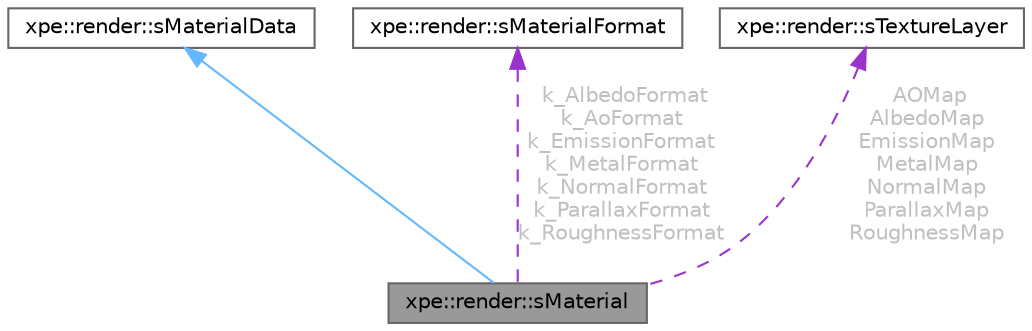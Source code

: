 digraph "xpe::render::sMaterial"
{
 // LATEX_PDF_SIZE
  bgcolor="transparent";
  edge [fontname=Helvetica,fontsize=10,labelfontname=Helvetica,labelfontsize=10];
  node [fontname=Helvetica,fontsize=10,shape=box,height=0.2,width=0.4];
  Node1 [id="Node000001",label="xpe::render::sMaterial",height=0.2,width=0.4,color="gray40", fillcolor="grey60", style="filled", fontcolor="black",tooltip=" "];
  Node2 -> Node1 [id="edge7_Node000001_Node000002",dir="back",color="steelblue1",style="solid",tooltip=" "];
  Node2 [id="Node000002",label="xpe::render::sMaterialData",height=0.2,width=0.4,color="gray40", fillcolor="white", style="filled",URL="$structxpe_1_1render_1_1s_material_data.html",tooltip=" "];
  Node3 -> Node1 [id="edge8_Node000001_Node000003",dir="back",color="darkorchid3",style="dashed",tooltip=" ",label=" k_AlbedoFormat\nk_AoFormat\nk_EmissionFormat\nk_MetalFormat\nk_NormalFormat\nk_ParallaxFormat\nk_RoughnessFormat",fontcolor="grey" ];
  Node3 [id="Node000003",label="xpe::render::sMaterialFormat",height=0.2,width=0.4,color="gray40", fillcolor="white", style="filled",URL="$structxpe_1_1render_1_1s_material_format.html",tooltip=" "];
  Node4 -> Node1 [id="edge9_Node000001_Node000004",dir="back",color="darkorchid3",style="dashed",tooltip=" ",label=" AOMap\nAlbedoMap\nEmissionMap\nMetalMap\nNormalMap\nParallaxMap\nRoughnessMap",fontcolor="grey" ];
  Node4 [id="Node000004",label="xpe::render::sTextureLayer",height=0.2,width=0.4,color="gray40", fillcolor="white", style="filled",URL="$structxpe_1_1render_1_1s_texture_layer.html",tooltip=" "];
}
